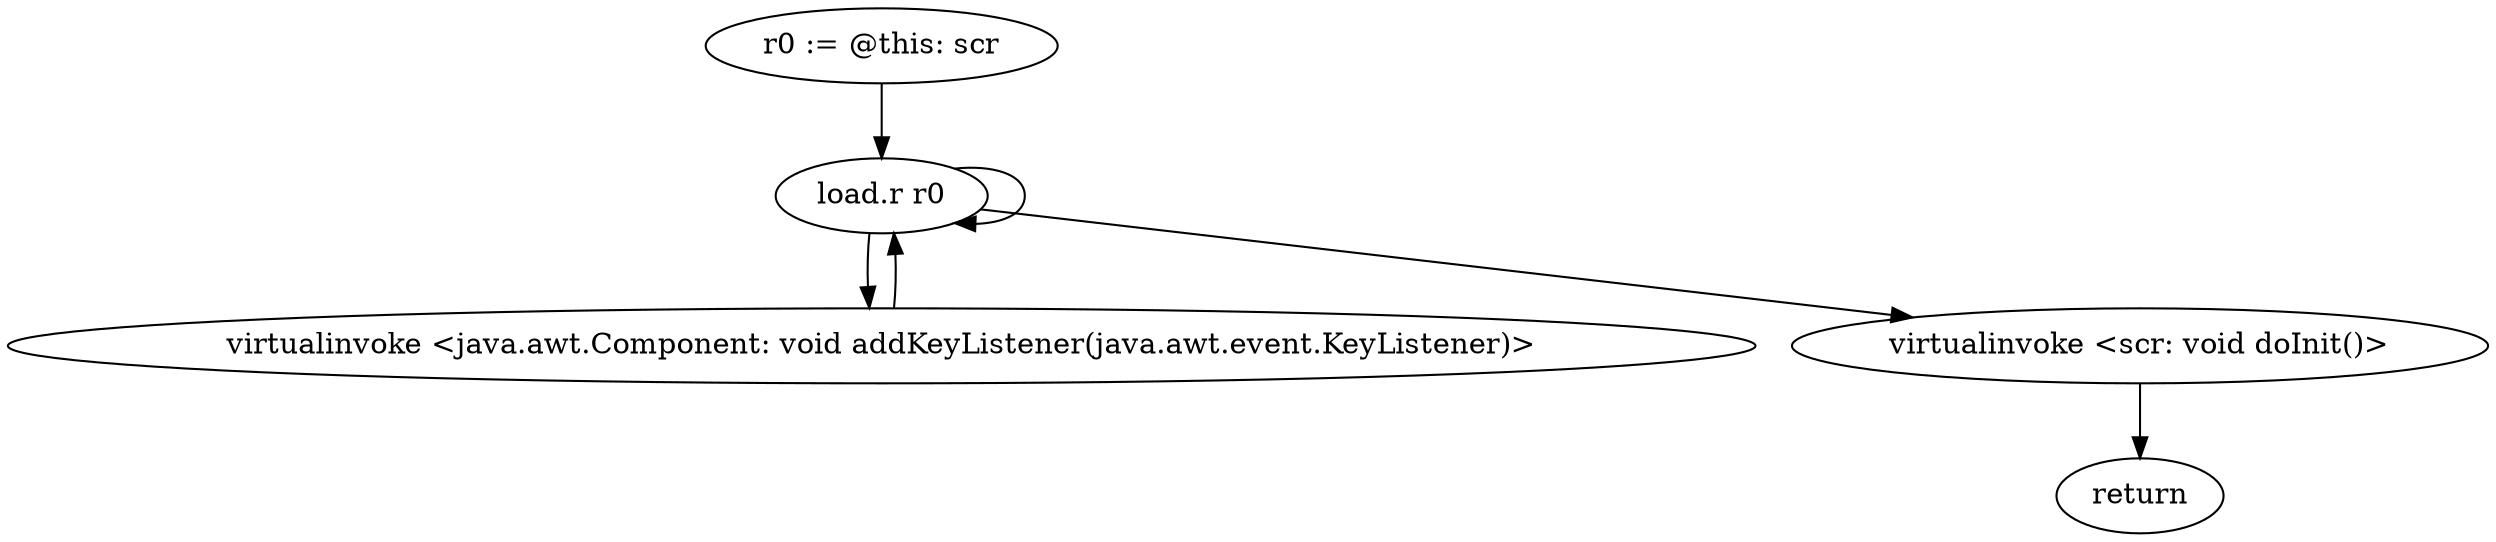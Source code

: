 digraph "" {
    "r0 := @this: scr"
    "load.r r0"
    "r0 := @this: scr"->"load.r r0";
    "load.r r0"->"load.r r0";
    "virtualinvoke <java.awt.Component: void addKeyListener(java.awt.event.KeyListener)>"
    "load.r r0"->"virtualinvoke <java.awt.Component: void addKeyListener(java.awt.event.KeyListener)>";
    "virtualinvoke <java.awt.Component: void addKeyListener(java.awt.event.KeyListener)>"->"load.r r0";
    "virtualinvoke <scr: void doInit()>"
    "load.r r0"->"virtualinvoke <scr: void doInit()>";
    "return"
    "virtualinvoke <scr: void doInit()>"->"return";
}
